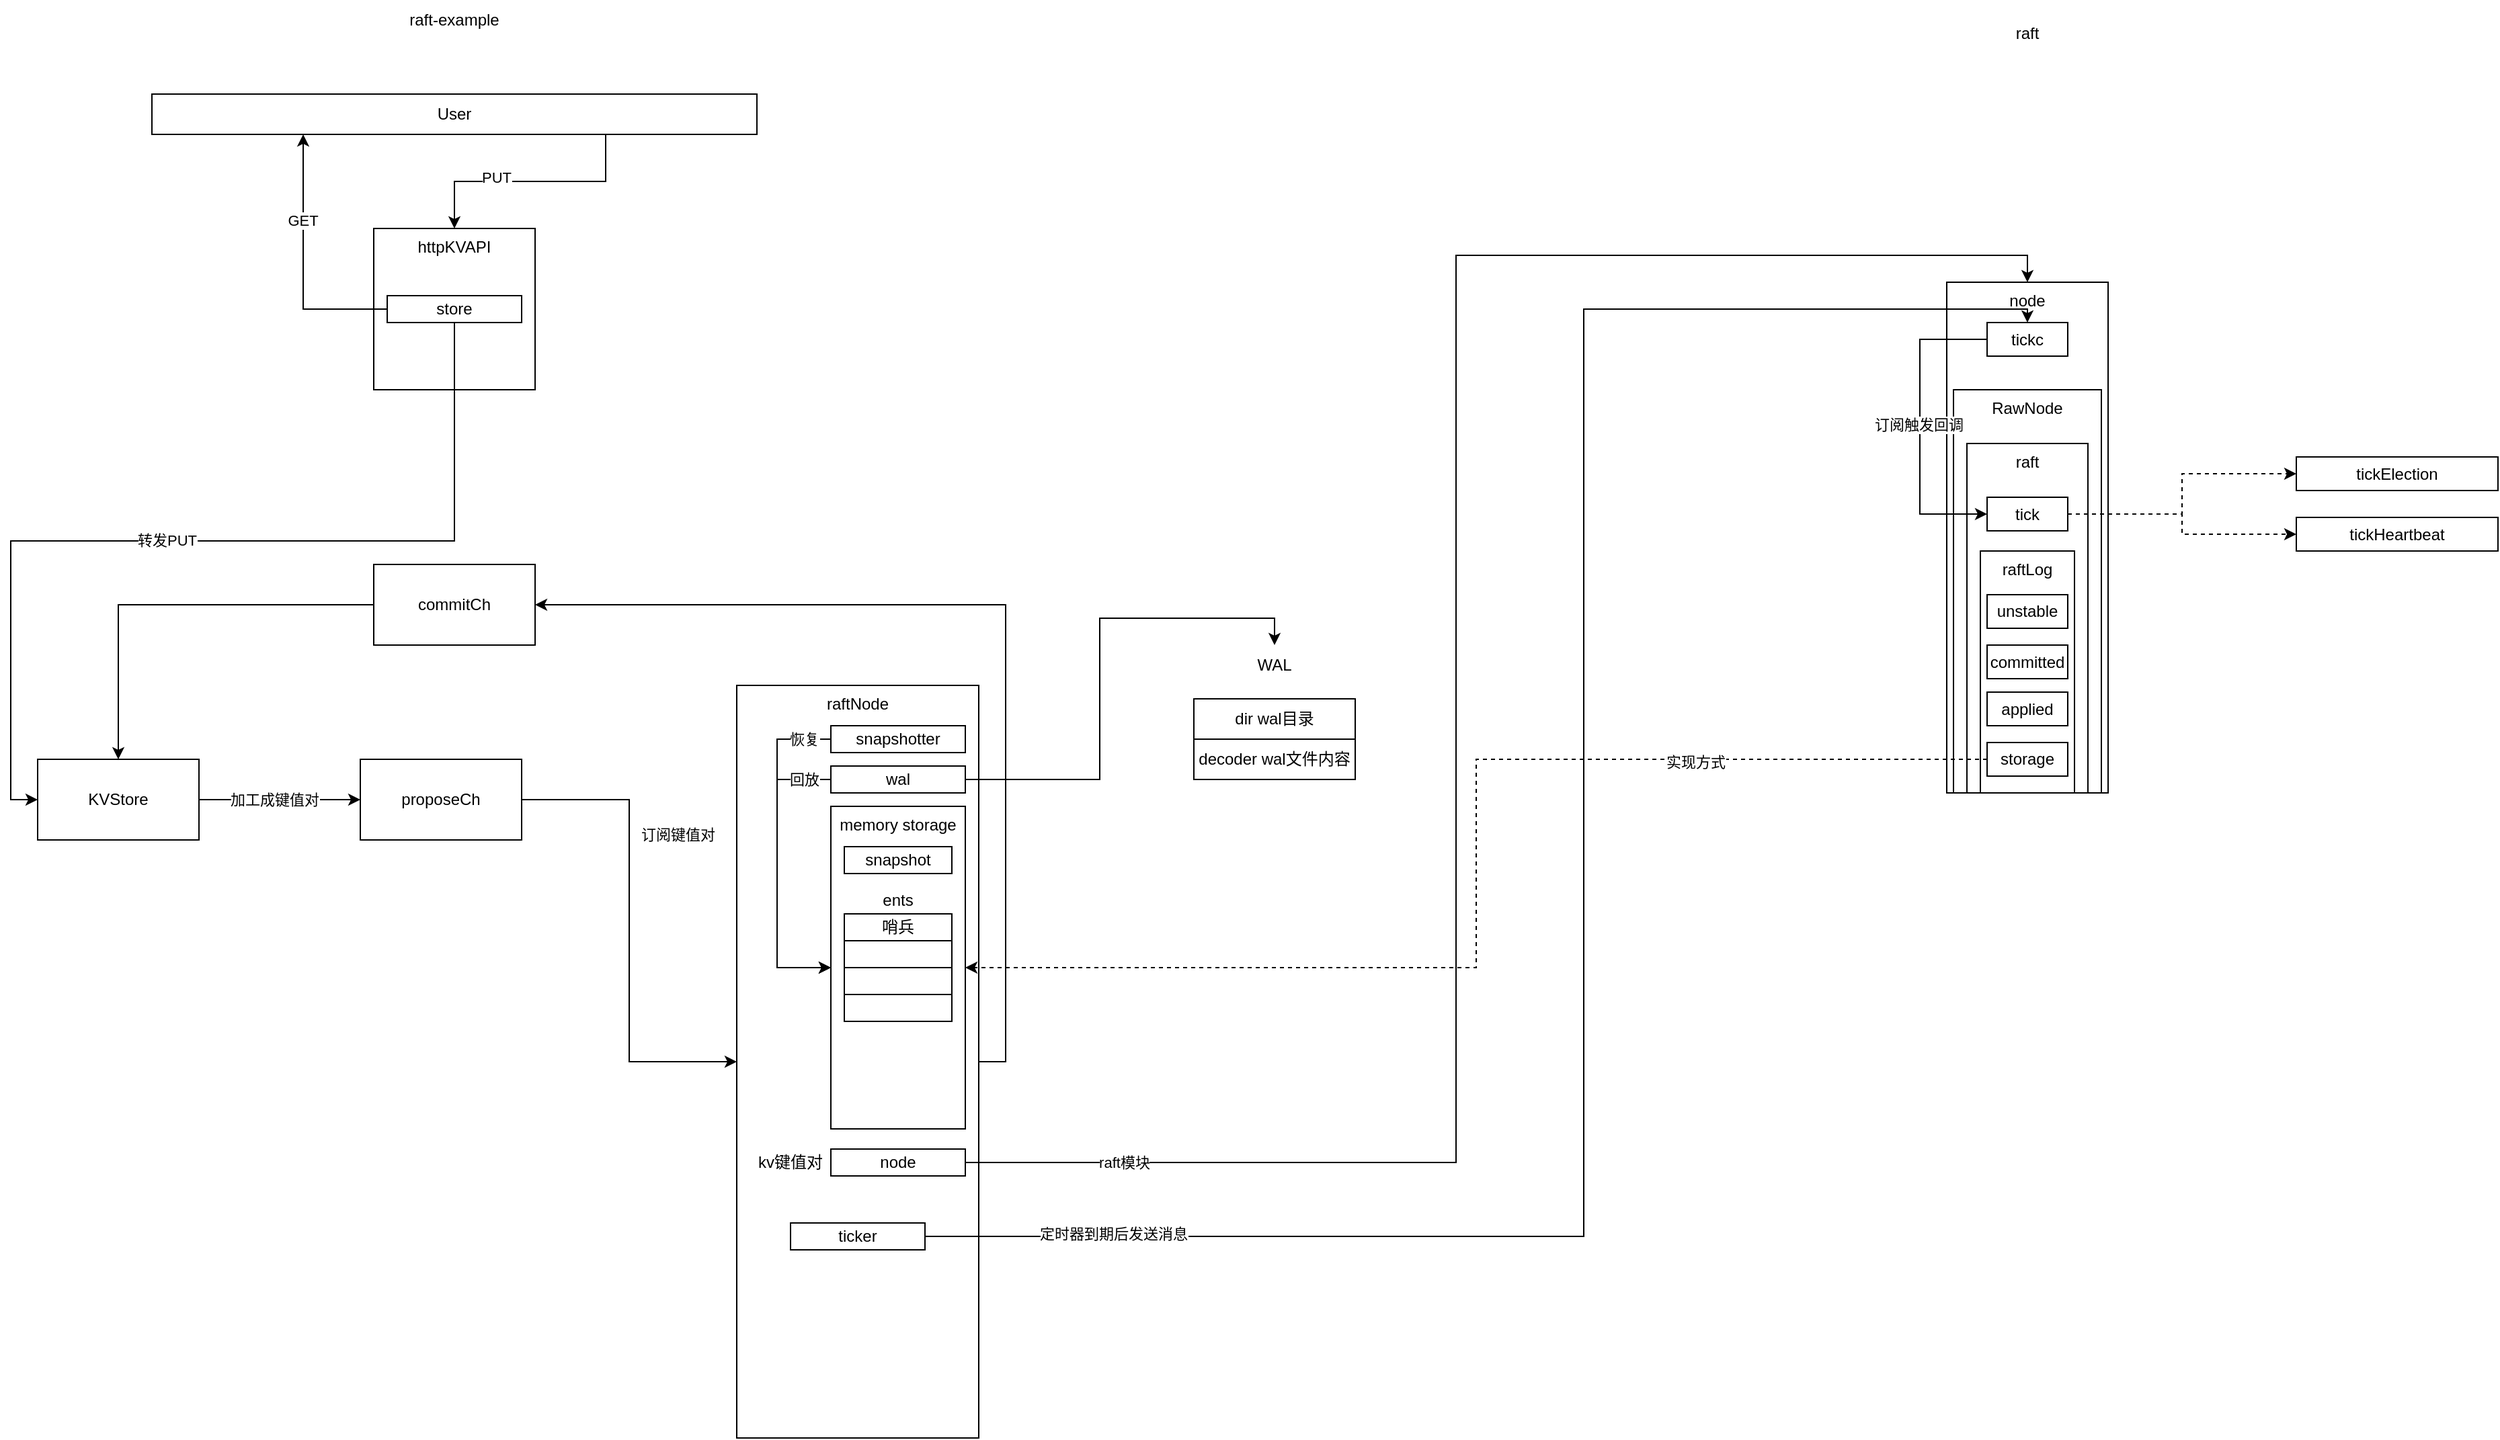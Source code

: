 <mxfile version="26.0.16">
  <diagram name="第 1 页" id="fo40YNabmWwFxrmiHhFv">
    <mxGraphModel dx="1304" dy="1868" grid="1" gridSize="10" guides="1" tooltips="1" connect="1" arrows="1" fold="1" page="1" pageScale="1" pageWidth="827" pageHeight="1169" math="0" shadow="0">
      <root>
        <mxCell id="0" />
        <mxCell id="1" parent="0" />
        <mxCell id="BDNB5SrNFJ6ky5sQW8cg-5" style="edgeStyle=orthogonalEdgeStyle;rounded=0;orthogonalLoop=1;jettySize=auto;html=1;exitX=1;exitY=0.5;exitDx=0;exitDy=0;entryX=0;entryY=0.5;entryDx=0;entryDy=0;" parent="1" source="BDNB5SrNFJ6ky5sQW8cg-1" target="BDNB5SrNFJ6ky5sQW8cg-4" edge="1">
          <mxGeometry relative="1" as="geometry" />
        </mxCell>
        <mxCell id="BDNB5SrNFJ6ky5sQW8cg-12" value="加工成键值对" style="edgeLabel;html=1;align=center;verticalAlign=middle;resizable=0;points=[];" parent="BDNB5SrNFJ6ky5sQW8cg-5" vertex="1" connectable="0">
          <mxGeometry x="-0.246" relative="1" as="geometry">
            <mxPoint x="11" as="offset" />
          </mxGeometry>
        </mxCell>
        <mxCell id="BDNB5SrNFJ6ky5sQW8cg-1" value="KVStore" style="rounded=0;whiteSpace=wrap;html=1;" parent="1" vertex="1">
          <mxGeometry x="90" y="465" width="120" height="60" as="geometry" />
        </mxCell>
        <mxCell id="BDNB5SrNFJ6ky5sQW8cg-9" style="edgeStyle=orthogonalEdgeStyle;rounded=0;orthogonalLoop=1;jettySize=auto;html=1;exitX=1;exitY=0.5;exitDx=0;exitDy=0;entryX=1;entryY=0.5;entryDx=0;entryDy=0;" parent="1" source="BDNB5SrNFJ6ky5sQW8cg-2" target="BDNB5SrNFJ6ky5sQW8cg-8" edge="1">
          <mxGeometry relative="1" as="geometry" />
        </mxCell>
        <mxCell id="BDNB5SrNFJ6ky5sQW8cg-2" value="raftNode" style="rounded=0;whiteSpace=wrap;html=1;verticalAlign=top;" parent="1" vertex="1">
          <mxGeometry x="610" y="410" width="180" height="560" as="geometry" />
        </mxCell>
        <mxCell id="BDNB5SrNFJ6ky5sQW8cg-3" value="httpKVAPI" style="rounded=0;whiteSpace=wrap;html=1;align=center;labelPosition=center;verticalLabelPosition=middle;verticalAlign=top;" parent="1" vertex="1">
          <mxGeometry x="340" y="70" width="120" height="120" as="geometry" />
        </mxCell>
        <mxCell id="BDNB5SrNFJ6ky5sQW8cg-6" style="edgeStyle=orthogonalEdgeStyle;rounded=0;orthogonalLoop=1;jettySize=auto;html=1;exitX=1;exitY=0.5;exitDx=0;exitDy=0;" parent="1" source="BDNB5SrNFJ6ky5sQW8cg-4" target="BDNB5SrNFJ6ky5sQW8cg-2" edge="1">
          <mxGeometry relative="1" as="geometry" />
        </mxCell>
        <mxCell id="BDNB5SrNFJ6ky5sQW8cg-27" value="订阅键值对" style="edgeLabel;html=1;align=center;verticalAlign=middle;resizable=0;points=[];" parent="BDNB5SrNFJ6ky5sQW8cg-6" vertex="1" connectable="0">
          <mxGeometry x="-0.4" y="-1" relative="1" as="geometry">
            <mxPoint x="37" y="-1" as="offset" />
          </mxGeometry>
        </mxCell>
        <mxCell id="BDNB5SrNFJ6ky5sQW8cg-4" value="proposeCh" style="rounded=0;whiteSpace=wrap;html=1;" parent="1" vertex="1">
          <mxGeometry x="330" y="465" width="120" height="60" as="geometry" />
        </mxCell>
        <mxCell id="BDNB5SrNFJ6ky5sQW8cg-10" style="edgeStyle=orthogonalEdgeStyle;rounded=0;orthogonalLoop=1;jettySize=auto;html=1;exitX=0;exitY=0.5;exitDx=0;exitDy=0;entryX=0.5;entryY=0;entryDx=0;entryDy=0;" parent="1" source="BDNB5SrNFJ6ky5sQW8cg-8" target="BDNB5SrNFJ6ky5sQW8cg-1" edge="1">
          <mxGeometry relative="1" as="geometry" />
        </mxCell>
        <mxCell id="BDNB5SrNFJ6ky5sQW8cg-8" value="commitCh" style="rounded=0;whiteSpace=wrap;html=1;" parent="1" vertex="1">
          <mxGeometry x="340" y="320" width="120" height="60" as="geometry" />
        </mxCell>
        <mxCell id="BDNB5SrNFJ6ky5sQW8cg-13" value="dir wal目录" style="rounded=0;whiteSpace=wrap;html=1;" parent="1" vertex="1">
          <mxGeometry x="950" y="420" width="120" height="30" as="geometry" />
        </mxCell>
        <mxCell id="BDNB5SrNFJ6ky5sQW8cg-14" value="WAL" style="text;html=1;align=center;verticalAlign=middle;whiteSpace=wrap;rounded=0;" parent="1" vertex="1">
          <mxGeometry x="980" y="380" width="60" height="30" as="geometry" />
        </mxCell>
        <mxCell id="BDNB5SrNFJ6ky5sQW8cg-15" value="decoder wal文件内容" style="rounded=0;whiteSpace=wrap;html=1;" parent="1" vertex="1">
          <mxGeometry x="950" y="450" width="120" height="30" as="geometry" />
        </mxCell>
        <mxCell id="0QaNaLUbApqu2NJ__CYM-7" style="edgeStyle=orthogonalEdgeStyle;rounded=0;orthogonalLoop=1;jettySize=auto;html=1;exitX=1;exitY=0.5;exitDx=0;exitDy=0;entryX=0.5;entryY=0;entryDx=0;entryDy=0;" edge="1" parent="1" source="BDNB5SrNFJ6ky5sQW8cg-16" target="BDNB5SrNFJ6ky5sQW8cg-14">
          <mxGeometry relative="1" as="geometry" />
        </mxCell>
        <mxCell id="0QaNaLUbApqu2NJ__CYM-25" style="edgeStyle=orthogonalEdgeStyle;rounded=0;orthogonalLoop=1;jettySize=auto;html=1;exitX=0;exitY=0.5;exitDx=0;exitDy=0;entryX=0;entryY=0.5;entryDx=0;entryDy=0;" edge="1" parent="1" source="BDNB5SrNFJ6ky5sQW8cg-16" target="0QaNaLUbApqu2NJ__CYM-6">
          <mxGeometry relative="1" as="geometry">
            <Array as="points">
              <mxPoint x="640" y="480" />
              <mxPoint x="640" y="620" />
            </Array>
          </mxGeometry>
        </mxCell>
        <mxCell id="0QaNaLUbApqu2NJ__CYM-28" value="回放" style="edgeLabel;html=1;align=center;verticalAlign=middle;resizable=0;points=[];" vertex="1" connectable="0" parent="0QaNaLUbApqu2NJ__CYM-25">
          <mxGeometry x="-0.907" relative="1" as="geometry">
            <mxPoint x="-10" as="offset" />
          </mxGeometry>
        </mxCell>
        <mxCell id="BDNB5SrNFJ6ky5sQW8cg-16" value="wal" style="rounded=0;whiteSpace=wrap;html=1;" parent="1" vertex="1">
          <mxGeometry x="680" y="470" width="100" height="20" as="geometry" />
        </mxCell>
        <mxCell id="BDNB5SrNFJ6ky5sQW8cg-19" style="edgeStyle=orthogonalEdgeStyle;rounded=0;orthogonalLoop=1;jettySize=auto;html=1;exitX=0.5;exitY=1;exitDx=0;exitDy=0;entryX=0;entryY=0.5;entryDx=0;entryDy=0;" parent="1" source="BDNB5SrNFJ6ky5sQW8cg-18" target="BDNB5SrNFJ6ky5sQW8cg-1" edge="1">
          <mxGeometry relative="1" as="geometry" />
        </mxCell>
        <mxCell id="BDNB5SrNFJ6ky5sQW8cg-26" value="转发PUT" style="edgeLabel;html=1;align=center;verticalAlign=middle;resizable=0;points=[];" parent="BDNB5SrNFJ6ky5sQW8cg-19" vertex="1" connectable="0">
          <mxGeometry x="0.068" y="-1" relative="1" as="geometry">
            <mxPoint as="offset" />
          </mxGeometry>
        </mxCell>
        <mxCell id="BDNB5SrNFJ6ky5sQW8cg-18" value="store" style="rounded=0;whiteSpace=wrap;html=1;" parent="1" vertex="1">
          <mxGeometry x="350" y="120" width="100" height="20" as="geometry" />
        </mxCell>
        <mxCell id="BDNB5SrNFJ6ky5sQW8cg-23" style="edgeStyle=orthogonalEdgeStyle;rounded=0;orthogonalLoop=1;jettySize=auto;html=1;exitX=0.75;exitY=1;exitDx=0;exitDy=0;entryX=0.5;entryY=0;entryDx=0;entryDy=0;" parent="1" source="BDNB5SrNFJ6ky5sQW8cg-20" target="BDNB5SrNFJ6ky5sQW8cg-3" edge="1">
          <mxGeometry relative="1" as="geometry" />
        </mxCell>
        <mxCell id="BDNB5SrNFJ6ky5sQW8cg-24" value="PUT" style="edgeLabel;html=1;align=center;verticalAlign=middle;resizable=0;points=[];" parent="BDNB5SrNFJ6ky5sQW8cg-23" vertex="1" connectable="0">
          <mxGeometry x="0.288" y="-3" relative="1" as="geometry">
            <mxPoint x="1" as="offset" />
          </mxGeometry>
        </mxCell>
        <mxCell id="BDNB5SrNFJ6ky5sQW8cg-20" value="User" style="rounded=0;whiteSpace=wrap;html=1;" parent="1" vertex="1">
          <mxGeometry x="175" y="-30" width="450" height="30" as="geometry" />
        </mxCell>
        <mxCell id="BDNB5SrNFJ6ky5sQW8cg-21" style="edgeStyle=orthogonalEdgeStyle;rounded=0;orthogonalLoop=1;jettySize=auto;html=1;exitX=0;exitY=0.5;exitDx=0;exitDy=0;entryX=0.25;entryY=1;entryDx=0;entryDy=0;" parent="1" source="BDNB5SrNFJ6ky5sQW8cg-18" target="BDNB5SrNFJ6ky5sQW8cg-20" edge="1">
          <mxGeometry relative="1" as="geometry" />
        </mxCell>
        <mxCell id="BDNB5SrNFJ6ky5sQW8cg-25" value="GET" style="edgeLabel;html=1;align=center;verticalAlign=middle;resizable=0;points=[];" parent="BDNB5SrNFJ6ky5sQW8cg-21" vertex="1" connectable="0">
          <mxGeometry x="0.344" y="1" relative="1" as="geometry">
            <mxPoint y="1" as="offset" />
          </mxGeometry>
        </mxCell>
        <mxCell id="0QaNaLUbApqu2NJ__CYM-1" value="node" style="rounded=0;whiteSpace=wrap;html=1;verticalAlign=top;" vertex="1" parent="1">
          <mxGeometry x="1510" y="110" width="120" height="380" as="geometry" />
        </mxCell>
        <mxCell id="0QaNaLUbApqu2NJ__CYM-2" value="raft-example" style="text;html=1;align=center;verticalAlign=middle;whiteSpace=wrap;rounded=0;" vertex="1" parent="1">
          <mxGeometry x="330" y="-100" width="140" height="30" as="geometry" />
        </mxCell>
        <mxCell id="0QaNaLUbApqu2NJ__CYM-3" value="raft" style="text;html=1;align=center;verticalAlign=middle;whiteSpace=wrap;rounded=0;" vertex="1" parent="1">
          <mxGeometry x="1540" y="-90" width="60" height="30" as="geometry" />
        </mxCell>
        <mxCell id="0QaNaLUbApqu2NJ__CYM-4" value="RawNode" style="rounded=0;whiteSpace=wrap;html=1;verticalAlign=top;" vertex="1" parent="1">
          <mxGeometry x="1515" y="190" width="110" height="300" as="geometry" />
        </mxCell>
        <mxCell id="0QaNaLUbApqu2NJ__CYM-5" value="raft" style="rounded=0;whiteSpace=wrap;html=1;verticalAlign=top;" vertex="1" parent="1">
          <mxGeometry x="1525" y="230" width="90" height="260" as="geometry" />
        </mxCell>
        <mxCell id="0QaNaLUbApqu2NJ__CYM-6" value="memory storage" style="rounded=0;whiteSpace=wrap;html=1;verticalAlign=top;" vertex="1" parent="1">
          <mxGeometry x="680" y="500" width="100" height="240" as="geometry" />
        </mxCell>
        <mxCell id="0QaNaLUbApqu2NJ__CYM-26" style="edgeStyle=orthogonalEdgeStyle;rounded=0;orthogonalLoop=1;jettySize=auto;html=1;exitX=0;exitY=0.5;exitDx=0;exitDy=0;entryX=0;entryY=0.5;entryDx=0;entryDy=0;" edge="1" parent="1" source="0QaNaLUbApqu2NJ__CYM-8" target="0QaNaLUbApqu2NJ__CYM-6">
          <mxGeometry relative="1" as="geometry">
            <Array as="points">
              <mxPoint x="640" y="450" />
              <mxPoint x="640" y="620" />
            </Array>
          </mxGeometry>
        </mxCell>
        <mxCell id="0QaNaLUbApqu2NJ__CYM-27" value="恢复" style="edgeLabel;html=1;align=center;verticalAlign=middle;resizable=0;points=[];" vertex="1" connectable="0" parent="0QaNaLUbApqu2NJ__CYM-26">
          <mxGeometry x="-0.709" y="1" relative="1" as="geometry">
            <mxPoint x="16" y="-1" as="offset" />
          </mxGeometry>
        </mxCell>
        <mxCell id="0QaNaLUbApqu2NJ__CYM-8" value="snapshotter" style="rounded=0;whiteSpace=wrap;html=1;" vertex="1" parent="1">
          <mxGeometry x="680" y="440" width="100" height="20" as="geometry" />
        </mxCell>
        <mxCell id="0QaNaLUbApqu2NJ__CYM-15" style="edgeStyle=orthogonalEdgeStyle;rounded=0;orthogonalLoop=1;jettySize=auto;html=1;exitX=1;exitY=0.5;exitDx=0;exitDy=0;entryX=0.5;entryY=0;entryDx=0;entryDy=0;" edge="1" parent="1" source="0QaNaLUbApqu2NJ__CYM-14" target="0QaNaLUbApqu2NJ__CYM-1">
          <mxGeometry relative="1" as="geometry" />
        </mxCell>
        <mxCell id="0QaNaLUbApqu2NJ__CYM-16" value="raft模块" style="edgeLabel;html=1;align=center;verticalAlign=middle;resizable=0;points=[];" vertex="1" connectable="0" parent="0QaNaLUbApqu2NJ__CYM-15">
          <mxGeometry x="-0.799" y="-1" relative="1" as="geometry">
            <mxPoint x="-31" y="-1" as="offset" />
          </mxGeometry>
        </mxCell>
        <mxCell id="0QaNaLUbApqu2NJ__CYM-14" value="node" style="rounded=0;whiteSpace=wrap;html=1;" vertex="1" parent="1">
          <mxGeometry x="680" y="755" width="100" height="20" as="geometry" />
        </mxCell>
        <mxCell id="0QaNaLUbApqu2NJ__CYM-17" value="raftLog" style="rounded=0;whiteSpace=wrap;html=1;verticalAlign=top;" vertex="1" parent="1">
          <mxGeometry x="1535" y="310" width="70" height="180" as="geometry" />
        </mxCell>
        <mxCell id="0QaNaLUbApqu2NJ__CYM-19" style="edgeStyle=orthogonalEdgeStyle;rounded=0;orthogonalLoop=1;jettySize=auto;html=1;exitX=0;exitY=0.5;exitDx=0;exitDy=0;entryX=1;entryY=0.5;entryDx=0;entryDy=0;dashed=1;" edge="1" parent="1" source="0QaNaLUbApqu2NJ__CYM-18" target="0QaNaLUbApqu2NJ__CYM-6">
          <mxGeometry relative="1" as="geometry" />
        </mxCell>
        <mxCell id="0QaNaLUbApqu2NJ__CYM-20" value="实现方式" style="edgeLabel;html=1;align=center;verticalAlign=middle;resizable=0;points=[];" vertex="1" connectable="0" parent="0QaNaLUbApqu2NJ__CYM-19">
          <mxGeometry x="-0.526" y="2" relative="1" as="geometry">
            <mxPoint as="offset" />
          </mxGeometry>
        </mxCell>
        <mxCell id="0QaNaLUbApqu2NJ__CYM-18" value="storage" style="rounded=0;whiteSpace=wrap;html=1;" vertex="1" parent="1">
          <mxGeometry x="1540" y="452.5" width="60" height="25" as="geometry" />
        </mxCell>
        <mxCell id="0QaNaLUbApqu2NJ__CYM-21" value="unstable" style="rounded=0;whiteSpace=wrap;html=1;" vertex="1" parent="1">
          <mxGeometry x="1540" y="342.5" width="60" height="25" as="geometry" />
        </mxCell>
        <mxCell id="0QaNaLUbApqu2NJ__CYM-22" value="committed" style="rounded=0;whiteSpace=wrap;html=1;" vertex="1" parent="1">
          <mxGeometry x="1540" y="380" width="60" height="25" as="geometry" />
        </mxCell>
        <mxCell id="0QaNaLUbApqu2NJ__CYM-23" value="applied" style="rounded=0;whiteSpace=wrap;html=1;" vertex="1" parent="1">
          <mxGeometry x="1540" y="415" width="60" height="25" as="geometry" />
        </mxCell>
        <mxCell id="0QaNaLUbApqu2NJ__CYM-24" value="kv键值对" style="text;html=1;align=center;verticalAlign=middle;whiteSpace=wrap;rounded=0;" vertex="1" parent="1">
          <mxGeometry x="620" y="750" width="60" height="30" as="geometry" />
        </mxCell>
        <mxCell id="0QaNaLUbApqu2NJ__CYM-29" value="snapshot" style="rounded=0;whiteSpace=wrap;html=1;" vertex="1" parent="1">
          <mxGeometry x="690" y="530" width="80" height="20" as="geometry" />
        </mxCell>
        <mxCell id="0QaNaLUbApqu2NJ__CYM-32" value="哨兵" style="rounded=0;whiteSpace=wrap;html=1;" vertex="1" parent="1">
          <mxGeometry x="690" y="580" width="80" height="20" as="geometry" />
        </mxCell>
        <mxCell id="0QaNaLUbApqu2NJ__CYM-33" value="" style="rounded=0;whiteSpace=wrap;html=1;" vertex="1" parent="1">
          <mxGeometry x="690" y="600" width="80" height="20" as="geometry" />
        </mxCell>
        <mxCell id="0QaNaLUbApqu2NJ__CYM-34" value="" style="rounded=0;whiteSpace=wrap;html=1;" vertex="1" parent="1">
          <mxGeometry x="690" y="620" width="80" height="20" as="geometry" />
        </mxCell>
        <mxCell id="0QaNaLUbApqu2NJ__CYM-35" value="" style="rounded=0;whiteSpace=wrap;html=1;" vertex="1" parent="1">
          <mxGeometry x="690" y="640" width="80" height="20" as="geometry" />
        </mxCell>
        <mxCell id="0QaNaLUbApqu2NJ__CYM-36" value="ents" style="text;html=1;align=center;verticalAlign=middle;whiteSpace=wrap;rounded=0;" vertex="1" parent="1">
          <mxGeometry x="700" y="555" width="60" height="30" as="geometry" />
        </mxCell>
        <mxCell id="0QaNaLUbApqu2NJ__CYM-47" style="edgeStyle=orthogonalEdgeStyle;rounded=0;orthogonalLoop=1;jettySize=auto;html=1;exitX=1;exitY=0.5;exitDx=0;exitDy=0;entryX=0;entryY=0.5;entryDx=0;entryDy=0;dashed=1;" edge="1" parent="1" source="0QaNaLUbApqu2NJ__CYM-37" target="0QaNaLUbApqu2NJ__CYM-45">
          <mxGeometry relative="1" as="geometry" />
        </mxCell>
        <mxCell id="0QaNaLUbApqu2NJ__CYM-48" style="edgeStyle=orthogonalEdgeStyle;rounded=0;orthogonalLoop=1;jettySize=auto;html=1;exitX=1;exitY=0.5;exitDx=0;exitDy=0;entryX=0;entryY=0.5;entryDx=0;entryDy=0;dashed=1;" edge="1" parent="1" source="0QaNaLUbApqu2NJ__CYM-37" target="0QaNaLUbApqu2NJ__CYM-46">
          <mxGeometry relative="1" as="geometry" />
        </mxCell>
        <mxCell id="0QaNaLUbApqu2NJ__CYM-37" value="tick" style="rounded=0;whiteSpace=wrap;html=1;" vertex="1" parent="1">
          <mxGeometry x="1540" y="270" width="60" height="25" as="geometry" />
        </mxCell>
        <mxCell id="0QaNaLUbApqu2NJ__CYM-40" style="edgeStyle=orthogonalEdgeStyle;rounded=0;orthogonalLoop=1;jettySize=auto;html=1;exitX=0;exitY=0.5;exitDx=0;exitDy=0;entryX=0;entryY=0.5;entryDx=0;entryDy=0;" edge="1" parent="1" source="0QaNaLUbApqu2NJ__CYM-38" target="0QaNaLUbApqu2NJ__CYM-37">
          <mxGeometry relative="1" as="geometry">
            <Array as="points">
              <mxPoint x="1490" y="153" />
              <mxPoint x="1490" y="283" />
            </Array>
          </mxGeometry>
        </mxCell>
        <mxCell id="0QaNaLUbApqu2NJ__CYM-41" value="订阅触发回调" style="edgeLabel;html=1;align=center;verticalAlign=middle;resizable=0;points=[];" vertex="1" connectable="0" parent="0QaNaLUbApqu2NJ__CYM-40">
          <mxGeometry x="-0.014" y="-1" relative="1" as="geometry">
            <mxPoint as="offset" />
          </mxGeometry>
        </mxCell>
        <mxCell id="0QaNaLUbApqu2NJ__CYM-38" value="tickc" style="rounded=0;whiteSpace=wrap;html=1;" vertex="1" parent="1">
          <mxGeometry x="1540" y="140" width="60" height="25" as="geometry" />
        </mxCell>
        <mxCell id="0QaNaLUbApqu2NJ__CYM-43" style="edgeStyle=orthogonalEdgeStyle;rounded=0;orthogonalLoop=1;jettySize=auto;html=1;exitX=1;exitY=0.5;exitDx=0;exitDy=0;entryX=0.5;entryY=0;entryDx=0;entryDy=0;" edge="1" parent="1" source="0QaNaLUbApqu2NJ__CYM-42" target="0QaNaLUbApqu2NJ__CYM-38">
          <mxGeometry relative="1" as="geometry">
            <Array as="points">
              <mxPoint x="1240" y="820" />
              <mxPoint x="1240" y="130" />
              <mxPoint x="1570" y="130" />
            </Array>
          </mxGeometry>
        </mxCell>
        <mxCell id="0QaNaLUbApqu2NJ__CYM-44" value="定时器到期后发送消息" style="edgeLabel;html=1;align=center;verticalAlign=middle;resizable=0;points=[];" vertex="1" connectable="0" parent="0QaNaLUbApqu2NJ__CYM-43">
          <mxGeometry x="-0.816" y="2" relative="1" as="geometry">
            <mxPoint as="offset" />
          </mxGeometry>
        </mxCell>
        <mxCell id="0QaNaLUbApqu2NJ__CYM-42" value="ticker" style="rounded=0;whiteSpace=wrap;html=1;" vertex="1" parent="1">
          <mxGeometry x="650" y="810" width="100" height="20" as="geometry" />
        </mxCell>
        <mxCell id="0QaNaLUbApqu2NJ__CYM-45" value="tickElection" style="rounded=0;whiteSpace=wrap;html=1;" vertex="1" parent="1">
          <mxGeometry x="1770" y="240" width="150" height="25" as="geometry" />
        </mxCell>
        <mxCell id="0QaNaLUbApqu2NJ__CYM-46" value="tickHeartbeat" style="rounded=0;whiteSpace=wrap;html=1;" vertex="1" parent="1">
          <mxGeometry x="1770" y="285" width="150" height="25" as="geometry" />
        </mxCell>
      </root>
    </mxGraphModel>
  </diagram>
</mxfile>
